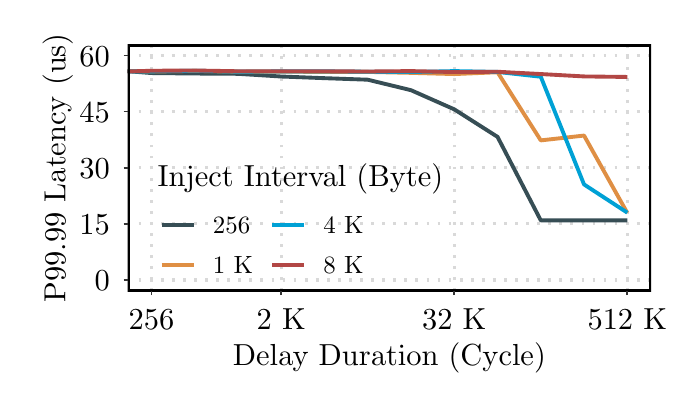 % Created by tikzDevice version 0.12.3.1 on 2022-10-11 00:41:49
% !TEX encoding = UTF-8 Unicode
\begin{tikzpicture}[x=1pt,y=1pt]
\definecolor{fillColor}{RGB}{255,255,255}
\path[use as bounding box,fill=fillColor,fill opacity=0.00] (0,0) rectangle (231.26,130.09);
\begin{scope}
\path[clip] (  0.00,  0.00) rectangle (231.26,130.09);
\definecolor{drawColor}{RGB}{255,255,255}
\definecolor{fillColor}{RGB}{255,255,255}

\path[draw=drawColor,line width= 0.6pt,line join=round,line cap=round,fill=fillColor] (  0.00,  0.00) rectangle (231.26,130.09);
\end{scope}
\begin{scope}
\path[clip] ( 36.13, 34.85) rectangle (225.26,124.09);
\definecolor{fillColor}{RGB}{255,255,255}

\path[fill=fillColor] ( 36.13, 34.85) rectangle (225.26,124.09);
\definecolor{drawColor}{gray}{0.85}

\path[draw=drawColor,line width= 1.1pt,dash pattern=on 1pt off 3pt ,line join=round] ( 36.13, 38.91) --
	(225.26, 38.91);

\path[draw=drawColor,line width= 1.1pt,dash pattern=on 1pt off 3pt ,line join=round] ( 36.13, 59.19) --
	(225.26, 59.19);

\path[draw=drawColor,line width= 1.1pt,dash pattern=on 1pt off 3pt ,line join=round] ( 36.13, 79.47) --
	(225.26, 79.47);

\path[draw=drawColor,line width= 1.1pt,dash pattern=on 1pt off 3pt ,line join=round] ( 36.13, 99.75) --
	(225.26, 99.75);

\path[draw=drawColor,line width= 1.1pt,dash pattern=on 1pt off 3pt ,line join=round] ( 36.13,120.03) --
	(225.26,120.03);

\path[draw=drawColor,line width= 1.1pt,dash pattern=on 1pt off 3pt ,line join=round] ( 44.73, 34.85) --
	( 44.73,124.09);

\path[draw=drawColor,line width= 1.1pt,dash pattern=on 1pt off 3pt ,line join=round] ( 91.62, 34.85) --
	( 91.62,124.09);

\path[draw=drawColor,line width= 1.1pt,dash pattern=on 1pt off 3pt ,line join=round] (154.14, 34.85) --
	(154.14,124.09);

\path[draw=drawColor,line width= 1.1pt,dash pattern=on 1pt off 3pt ,line join=round] (216.67, 34.85) --
	(216.67,124.09);
\definecolor{drawColor}{RGB}{55,78,85}

\path[draw=drawColor,line width= 1.4pt,line join=round] ( 36.13,114.36) --
	( 44.73,113.69) --
	( 60.36,113.52) --
	( 75.99,113.41) --
	( 91.62,112.44) --
	(107.25,111.84) --
	(122.88,111.29) --
	(138.51,107.50) --
	(154.14,100.58) --
	(169.78, 90.63) --
	(185.41, 60.46) --
	(201.04, 60.45) --
	(216.67, 60.46);
\definecolor{drawColor}{RGB}{223,143,68}

\path[draw=drawColor,line width= 1.4pt,line join=round] ( 36.13,114.45) --
	( 44.73,114.24) --
	( 60.36,114.47) --
	( 75.99,114.18) --
	( 91.62,114.20) --
	(107.25,114.08) --
	(122.88,114.10) --
	(138.51,113.76) --
	(154.14,113.32) --
	(169.78,113.98) --
	(185.41, 89.36) --
	(201.04, 91.10) --
	(216.67, 63.15);
\definecolor{drawColor}{RGB}{0,161,213}

\path[draw=drawColor,line width= 1.4pt,line join=round] ( 36.13,114.32) --
	( 44.73,114.30) --
	( 60.36,114.54) --
	( 75.99,114.19) --
	( 91.62,114.30) --
	(107.25,114.31) --
	(122.88,114.16) --
	(138.51,114.05) --
	(154.14,114.40) --
	(169.78,114.10) --
	(185.41,112.36) --
	(201.04, 73.44) --
	(216.67, 63.25);
\definecolor{drawColor}{RGB}{178,71,69}

\path[draw=drawColor,line width= 1.4pt,line join=round] ( 36.13,114.26) --
	( 44.73,114.52) --
	( 60.36,114.62) --
	( 75.99,114.34) --
	( 91.62,114.34) --
	(107.25,114.33) --
	(122.88,114.25) --
	(138.51,114.40) --
	(154.14,114.05) --
	(169.78,114.16) --
	(185.41,113.33) --
	(201.04,112.47) --
	(216.67,112.28);
\definecolor{drawColor}{RGB}{0,0,0}

\path[draw=drawColor,line width= 1.7pt,line join=round,line cap=round] ( 36.13, 34.85) rectangle (225.26,124.09);
\end{scope}
\begin{scope}
\path[clip] (  0.00,  0.00) rectangle (231.26,130.09);
\definecolor{drawColor}{RGB}{0,0,0}

\node[text=drawColor,anchor=base east,inner sep=0pt, outer sep=0pt, scale=  1.10] at ( 29.71, 35.12) {0};

\node[text=drawColor,anchor=base east,inner sep=0pt, outer sep=0pt, scale=  1.10] at ( 29.71, 55.40) {15};

\node[text=drawColor,anchor=base east,inner sep=0pt, outer sep=0pt, scale=  1.10] at ( 29.71, 75.68) {30};

\node[text=drawColor,anchor=base east,inner sep=0pt, outer sep=0pt, scale=  1.10] at ( 29.71, 95.96) {45};

\node[text=drawColor,anchor=base east,inner sep=0pt, outer sep=0pt, scale=  1.10] at ( 29.71,116.24) {60};
\end{scope}
\begin{scope}
\path[clip] (  0.00,  0.00) rectangle (231.26,130.09);
\definecolor{drawColor}{gray}{0.20}

\path[draw=drawColor,line width= 0.6pt,line join=round] ( 34.71, 38.91) --
	( 36.13, 38.91);

\path[draw=drawColor,line width= 0.6pt,line join=round] ( 34.71, 59.19) --
	( 36.13, 59.19);

\path[draw=drawColor,line width= 0.6pt,line join=round] ( 34.71, 79.47) --
	( 36.13, 79.47);

\path[draw=drawColor,line width= 0.6pt,line join=round] ( 34.71, 99.75) --
	( 36.13, 99.75);

\path[draw=drawColor,line width= 0.6pt,line join=round] ( 34.71,120.03) --
	( 36.13,120.03);
\end{scope}
\begin{scope}
\path[clip] (  0.00,  0.00) rectangle (231.26,130.09);
\definecolor{drawColor}{gray}{0.20}

\path[draw=drawColor,line width= 0.6pt,line join=round] ( 44.73, 33.43) --
	( 44.73, 34.85);

\path[draw=drawColor,line width= 0.6pt,line join=round] ( 91.62, 33.43) --
	( 91.62, 34.85);

\path[draw=drawColor,line width= 0.6pt,line join=round] (154.14, 33.43) --
	(154.14, 34.85);

\path[draw=drawColor,line width= 0.6pt,line join=round] (216.67, 33.43) --
	(216.67, 34.85);
\end{scope}
\begin{scope}
\path[clip] (  0.00,  0.00) rectangle (231.26,130.09);
\definecolor{drawColor}{RGB}{0,0,0}

\node[text=drawColor,anchor=base,inner sep=0pt, outer sep=0pt, scale=  1.10] at ( 44.73, 20.85) {256};

\node[text=drawColor,anchor=base,inner sep=0pt, outer sep=0pt, scale=  1.10] at ( 91.62, 20.85) {2 K};

\node[text=drawColor,anchor=base,inner sep=0pt, outer sep=0pt, scale=  1.10] at (154.14, 20.85) {32 K};

\node[text=drawColor,anchor=base,inner sep=0pt, outer sep=0pt, scale=  1.10] at (216.67, 20.85) {512 K};
\end{scope}
\begin{scope}
\path[clip] (  0.00,  0.00) rectangle (231.26,130.09);
\definecolor{drawColor}{RGB}{0,0,0}

\node[text=drawColor,anchor=base,inner sep=0pt, outer sep=0pt, scale=  1.10] at (130.70,  8.14) {Delay Duration (Cycle)};
\end{scope}
\begin{scope}
\path[clip] (  0.00,  0.00) rectangle (231.26,130.09);
\definecolor{drawColor}{RGB}{0,0,0}

\node[text=drawColor,rotate= 90.00,anchor=base,inner sep=0pt, outer sep=0pt, scale=  1.10] at ( 13.58, 79.47) {P99.99 Latency (us)};
\end{scope}
\begin{scope}
\path[clip] (  0.00,  0.00) rectangle (231.26,130.09);
\definecolor{drawColor}{RGB}{0,0,0}

\node[text=drawColor,anchor=base west,inner sep=0pt, outer sep=0pt, scale=  1.10] at ( 46.98, 72.71) {Inject Interval (Byte)};
\end{scope}
\begin{scope}
\path[clip] (  0.00,  0.00) rectangle (231.26,130.09);
\definecolor{drawColor}{RGB}{55,78,85}

\path[draw=drawColor,line width= 1.4pt,line join=round] ( 48.43, 58.92) -- ( 59.99, 58.92);
\end{scope}
\begin{scope}
\path[clip] (  0.00,  0.00) rectangle (231.26,130.09);
\definecolor{drawColor}{RGB}{223,143,68}

\path[draw=drawColor,line width= 1.4pt,line join=round] ( 48.43, 44.46) -- ( 59.99, 44.46);
\end{scope}
\begin{scope}
\path[clip] (  0.00,  0.00) rectangle (231.26,130.09);
\definecolor{drawColor}{RGB}{0,161,213}

\path[draw=drawColor,line width= 1.4pt,line join=round] ( 88.38, 58.92) -- ( 99.94, 58.92);
\end{scope}
\begin{scope}
\path[clip] (  0.00,  0.00) rectangle (231.26,130.09);
\definecolor{drawColor}{RGB}{178,71,69}

\path[draw=drawColor,line width= 1.4pt,line join=round] ( 88.38, 44.46) -- ( 99.94, 44.46);
\end{scope}
\begin{scope}
\path[clip] (  0.00,  0.00) rectangle (231.26,130.09);
\definecolor{drawColor}{RGB}{0,0,0}

\node[text=drawColor,anchor=base west,inner sep=0pt, outer sep=0pt, scale=  0.90] at ( 66.94, 55.82) {256};
\end{scope}
\begin{scope}
\path[clip] (  0.00,  0.00) rectangle (231.26,130.09);
\definecolor{drawColor}{RGB}{0,0,0}

\node[text=drawColor,anchor=base west,inner sep=0pt, outer sep=0pt, scale=  0.90] at ( 66.94, 41.37) {1 K};
\end{scope}
\begin{scope}
\path[clip] (  0.00,  0.00) rectangle (231.26,130.09);
\definecolor{drawColor}{RGB}{0,0,0}

\node[text=drawColor,anchor=base west,inner sep=0pt, outer sep=0pt, scale=  0.90] at (106.89, 55.82) {4 K};
\end{scope}
\begin{scope}
\path[clip] (  0.00,  0.00) rectangle (231.26,130.09);
\definecolor{drawColor}{RGB}{0,0,0}

\node[text=drawColor,anchor=base west,inner sep=0pt, outer sep=0pt, scale=  0.90] at (106.89, 41.37) {8 K};
\end{scope}
\end{tikzpicture}
